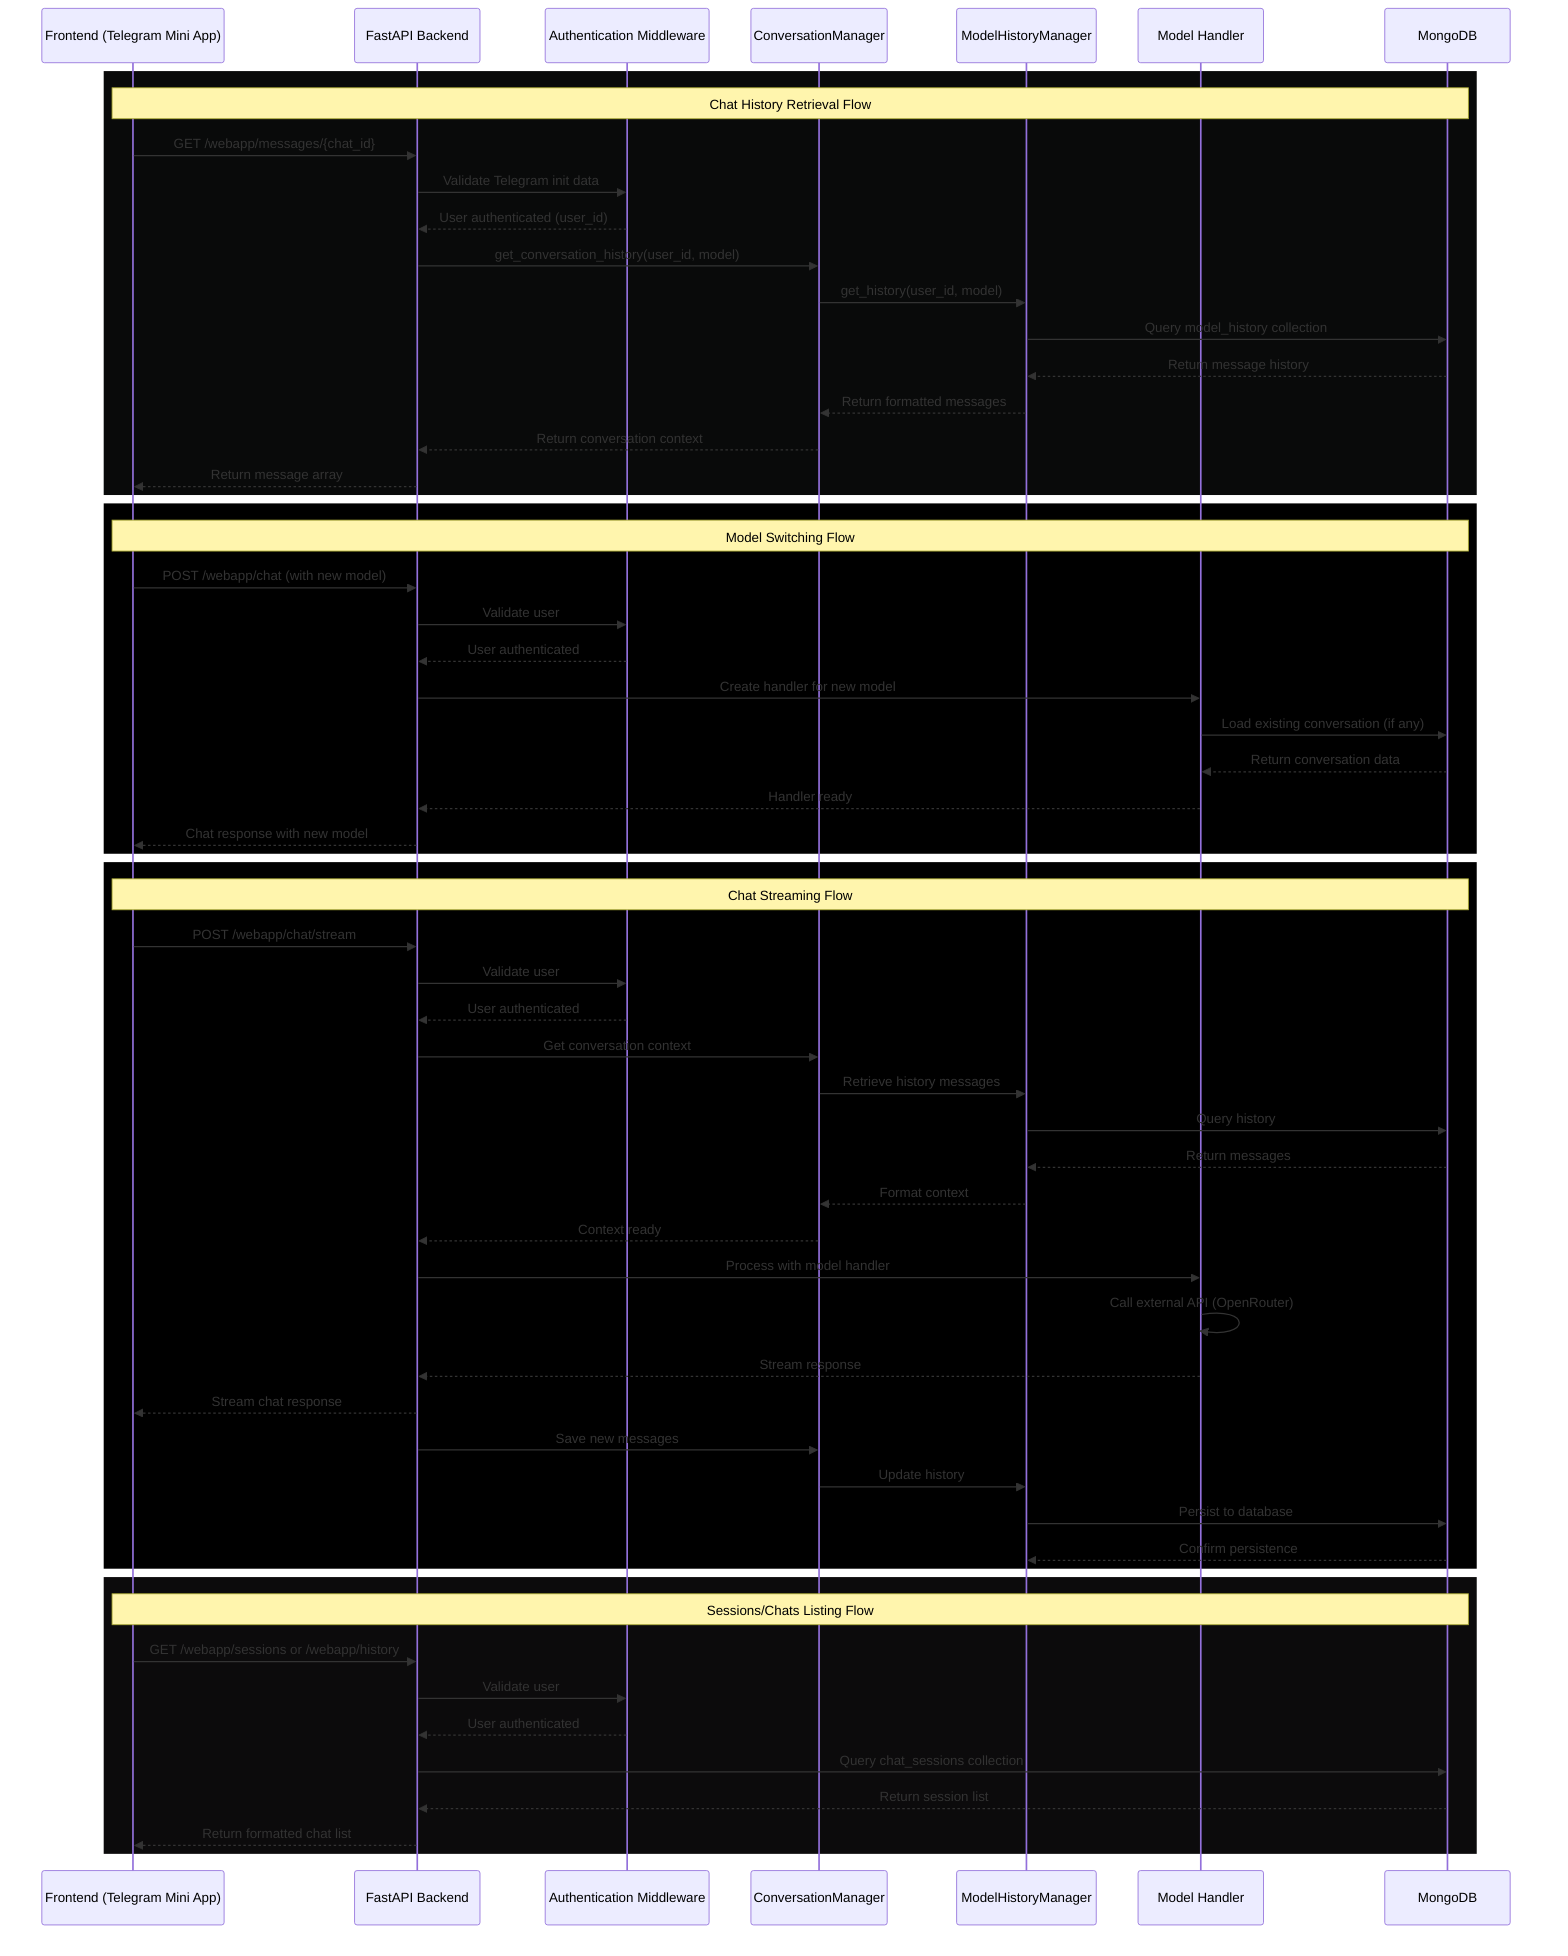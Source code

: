 sequenceDiagram

    participant FE as Frontend (Telegram Mini App)
    participant API as FastAPI Backend
    participant Auth as Authentication Middleware
    participant CM as ConversationManager
    participant MHM as ModelHistoryManager
    participant MH as Model Handler
    participant DB as MongoDB

    %% Chat History Retrieval Flow
    rect rgba(9, 10, 10, 1)
        Note over FE,DB: Chat History Retrieval Flow
        FE->>API: GET /webapp/messages/{chat_id}
        API->>Auth: Validate Telegram init data
        Auth-->>API: User authenticated (user_id)
        API->>CM: get_conversation_history(user_id, model)
        CM->>MHM: get_history(user_id, model)
        MHM->>DB: Query model_history collection
        DB-->>MHM: Return message history
        MHM-->>CM: Return formatted messages
        CM-->>API: Return conversation context
        API-->>FE: Return message array
    end

    %% Model Switching Flow
    rect rgba(0, 0, 0, 1)
        Note over FE,DB: Model Switching Flow
        FE->>API: POST /webapp/chat (with new model)
        API->>Auth: Validate user
        Auth-->>API: User authenticated
        API->>MH: Create handler for new model
        MH->>DB: Load existing conversation (if any)
        DB-->>MH: Return conversation data
        MH-->>API: Handler ready
        API-->>FE: Chat response with new model
    end

    %% Chat Streaming Flow
    rect rgba(0, 0, 0, 1)
        Note over FE,DB: Chat Streaming Flow
        FE->>API: POST /webapp/chat/stream
        API->>Auth: Validate user
        Auth-->>API: User authenticated
        API->>CM: Get conversation context
        CM->>MHM: Retrieve history messages
        MHM->>DB: Query history
        DB-->>MHM: Return messages
        MHM-->>CM: Format context
        CM-->>API: Context ready
        API->>MH: Process with model handler
        MH->>MH: Call external API (OpenRouter)
        MH-->>API: Stream response
        API-->>FE: Stream chat response
        API->>CM: Save new messages
        CM->>MHM: Update history
        MHM->>DB: Persist to database
        DB-->>MHM: Confirm persistence
    end

    %% Sessions/Chats Listing Flow
    rect rgba(12, 11, 12, 1)
        Note over FE,DB: Sessions/Chats Listing Flow
        FE->>API: GET /webapp/sessions or /webapp/history
        API->>Auth: Validate user
        Auth-->>API: User authenticated
        API->>DB: Query chat_sessions collection
        DB-->>API: Return session list
        API-->>FE: Return formatted chat list
    end